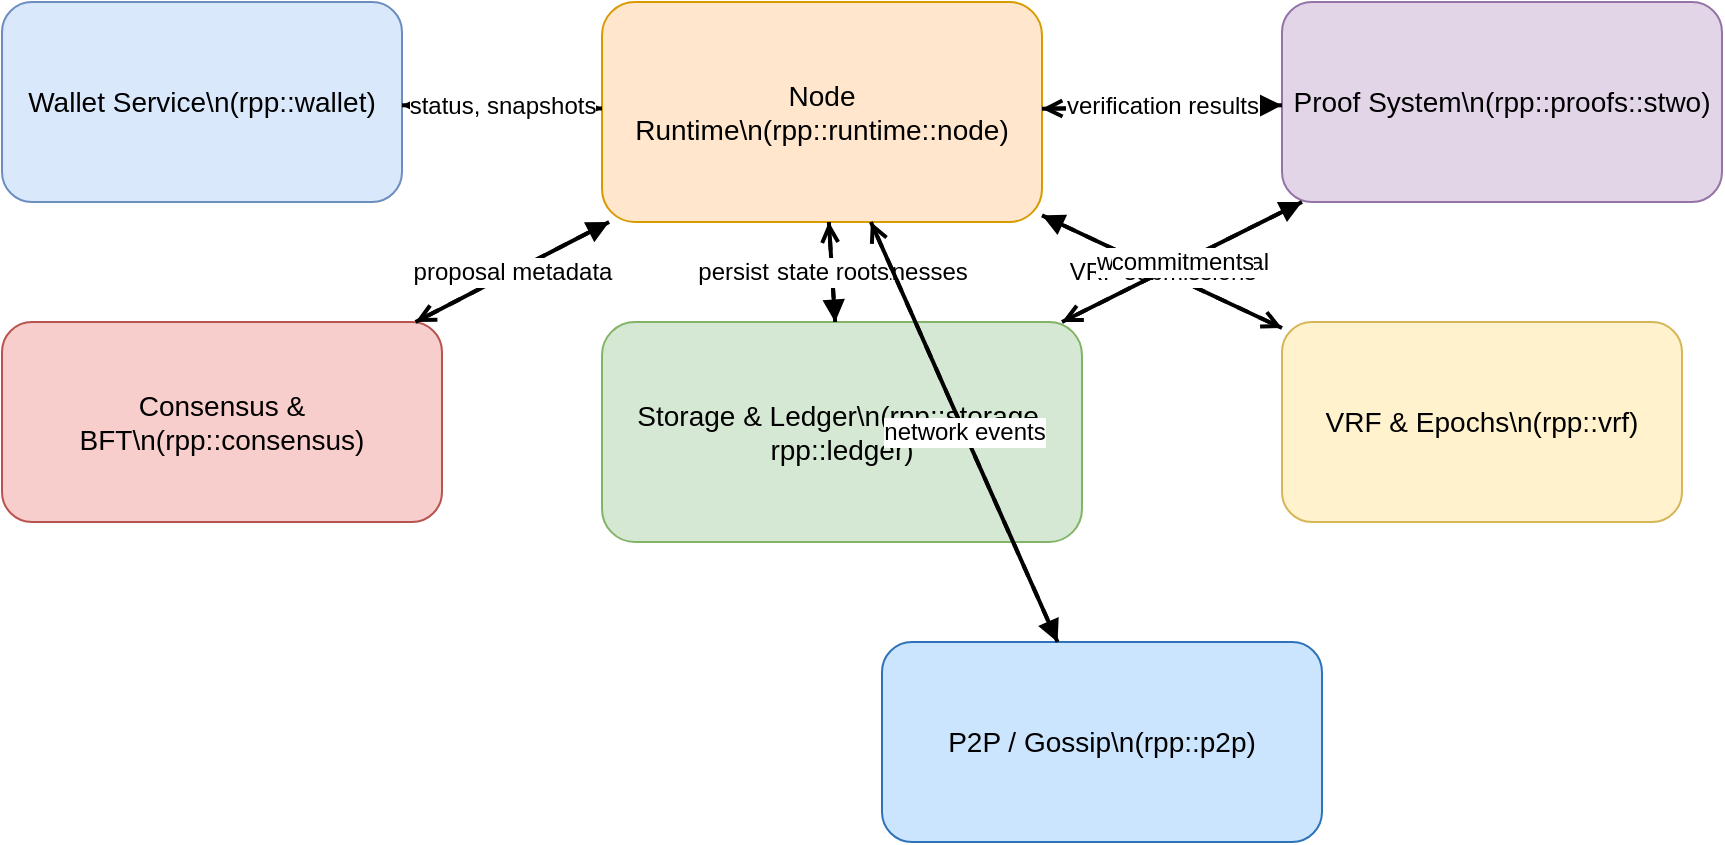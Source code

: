 <mxfile>
  <diagram id="LQm9wWyEB4l3l7N3cPgV" name="Domain Model">
    <mxGraphModel dx="1420" dy="830" grid="1" gridSize="10" guides="1" tooltips="1" connect="1" arrows="1" fold="1" page="1" pageScale="1" pageWidth="1169" pageHeight="827" math="0" shadow="0">
      <root>
        <mxCell id="0"/>
        <mxCell id="1" parent="0"/>
        <mxCell id="wallet" value="Wallet Service\n(rpp::wallet)" style="rounded=1;whiteSpace=wrap;html=1;fillColor=#dae8fc;strokeColor=#6c8ebf;fontSize=14;" vertex="1" parent="1">
          <mxGeometry x="120" y="120" width="200" height="100" as="geometry"/>
        </mxCell>
        <mxCell id="node" value="Node Runtime\n(rpp::runtime::node)" style="rounded=1;whiteSpace=wrap;html=1;fillColor=#ffe6cc;strokeColor=#d79b00;fontSize=14;" vertex="1" parent="1">
          <mxGeometry x="420" y="120" width="220" height="110" as="geometry"/>
        </mxCell>
        <mxCell id="proofs" value="Proof System\n(rpp::proofs::stwo)" style="rounded=1;whiteSpace=wrap;html=1;fillColor=#e1d5e7;strokeColor=#9673a6;fontSize=14;" vertex="1" parent="1">
          <mxGeometry x="760" y="120" width="220" height="100" as="geometry"/>
        </mxCell>
        <mxCell id="storage" value="Storage &amp; Ledger\n(rpp::storage, rpp::ledger)" style="rounded=1;whiteSpace=wrap;html=1;fillColor=#d5e8d4;strokeColor=#82b366;fontSize=14;" vertex="1" parent="1">
          <mxGeometry x="420" y="280" width="240" height="110" as="geometry"/>
        </mxCell>
        <mxCell id="consensus" value="Consensus &amp; BFT\n(rpp::consensus)" style="rounded=1;whiteSpace=wrap;html=1;fillColor=#f8cecc;strokeColor=#b85450;fontSize=14;" vertex="1" parent="1">
          <mxGeometry x="120" y="280" width="220" height="100" as="geometry"/>
        </mxCell>
        <mxCell id="vrf" value="VRF &amp; Epochs\n(rpp::vrf)" style="rounded=1;whiteSpace=wrap;html=1;fillColor=#fff2cc;strokeColor=#d6b656;fontSize=14;" vertex="1" parent="1">
          <mxGeometry x="760" y="280" width="200" height="100" as="geometry"/>
        </mxCell>
        <mxCell id="p2p" value="P2P / Gossip\n(rpp::p2p)" style="rounded=1;whiteSpace=wrap;html=1;fillColor=#cce5ff;strokeColor=#2e73b8;fontSize=14;" vertex="1" parent="1">
          <mxGeometry x="560" y="440" width="220" height="100" as="geometry"/>
        </mxCell>
        <mxCell id="edge_wallet_node" value="submit tx/identity" style="endArrow=block;html=1;strokeWidth=2;fontSize=12;" edge="1" source="wallet" target="node" parent="1">
          <mxGeometry relative="1" as="geometry"/>
        </mxCell>
        <mxCell id="edge_node_wallet" value="status, snapshots" style="endArrow=open;dashed=1;html=1;strokeWidth=2;fontSize=12;" edge="1" source="node" target="wallet" parent="1">
          <mxGeometry relative="1" as="geometry"/>
        </mxCell>
        <mxCell id="edge_node_storage" value="persist ledger / witnesses" style="endArrow=block;html=1;strokeWidth=2;fontSize=12;" edge="1" source="node" target="storage" parent="1">
          <mxGeometry relative="1" as="geometry"/>
        </mxCell>
        <mxCell id="edge_storage_node" value="state roots" style="endArrow=open;dashed=1;html=1;strokeWidth=2;fontSize=12;" edge="1" source="storage" target="node" parent="1">
          <mxGeometry relative="1" as="geometry"/>
        </mxCell>
        <mxCell id="edge_node_proofs" value="proof requests" style="endArrow=block;html=1;strokeWidth=2;fontSize=12;" edge="1" source="node" target="proofs" parent="1">
          <mxGeometry relative="1" as="geometry"/>
        </mxCell>
        <mxCell id="edge_proofs_node" value="verification results" style="endArrow=open;dashed=1;html=1;strokeWidth=2;fontSize=12;" edge="1" source="proofs" target="node" parent="1">
          <mxGeometry relative="1" as="geometry"/>
        </mxCell>
        <mxCell id="edge_consensus_node" value="BFT votes" style="endArrow=block;html=1;strokeWidth=2;fontSize=12;" edge="1" source="consensus" target="node" parent="1">
          <mxGeometry relative="1" as="geometry"/>
        </mxCell>
        <mxCell id="edge_node_consensus" value="proposal metadata" style="endArrow=open;dashed=1;html=1;strokeWidth=2;fontSize=12;" edge="1" source="node" target="consensus" parent="1">
          <mxGeometry relative="1" as="geometry"/>
        </mxCell>
        <mxCell id="edge_vrf_node" value="epoch selection" style="endArrow=block;html=1;strokeWidth=2;fontSize=12;" edge="1" source="vrf" target="node" parent="1">
          <mxGeometry relative="1" as="geometry"/>
        </mxCell>
        <mxCell id="edge_node_vrf" value="VRF submissions" style="endArrow=open;dashed=1;html=1;strokeWidth=2;fontSize=12;" edge="1" source="node" target="vrf" parent="1">
          <mxGeometry relative="1" as="geometry"/>
        </mxCell>
        <mxCell id="edge_node_p2p" value="gossip bundles" style="endArrow=block;html=1;strokeWidth=2;fontSize=12;" edge="1" source="node" target="p2p" parent="1">
          <mxGeometry relative="1" as="geometry"/>
        </mxCell>
        <mxCell id="edge_p2p_node" value="network events" style="endArrow=open;dashed=1;html=1;strokeWidth=2;fontSize=12;" edge="1" source="p2p" target="node" parent="1">
          <mxGeometry relative="1" as="geometry"/>
        </mxCell>
        <mxCell id="edge_storage_proofs" value="witness material" style="endArrow=block;html=1;strokeWidth=2;fontSize=12;" edge="1" source="storage" target="proofs" parent="1">
          <mxGeometry relative="1" as="geometry"/>
        </mxCell>
        <mxCell id="edge_proofs_storage" value="commitments" style="endArrow=open;dashed=1;html=1;strokeWidth=2;fontSize=12;" edge="1" source="proofs" target="storage" parent="1">
          <mxGeometry relative="1" as="geometry"/>
        </mxCell>
      </root>
    </mxGraphModel>
  </diagram>
</mxfile>
